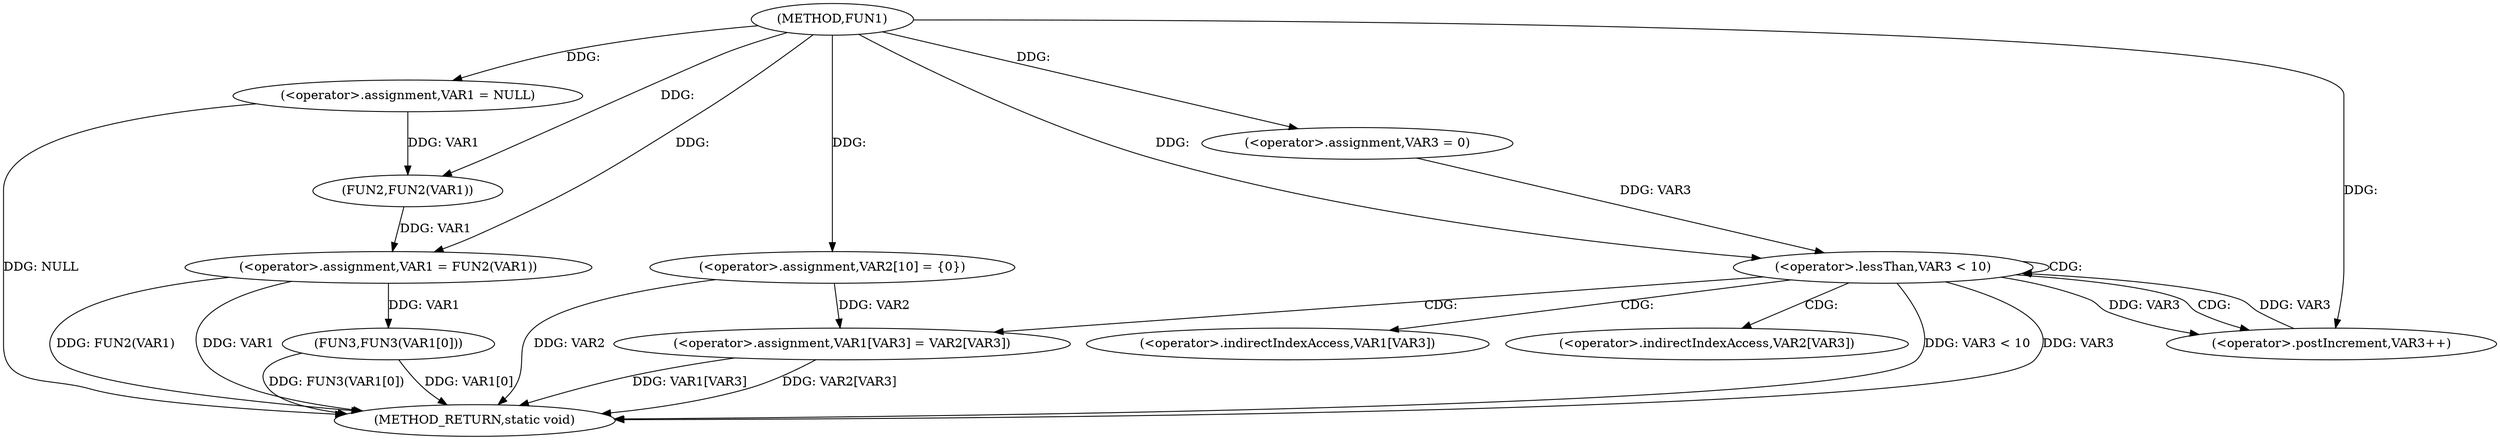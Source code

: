 digraph FUN1 {  
"1000100" [label = "(METHOD,FUN1)" ]
"1000136" [label = "(METHOD_RETURN,static void)" ]
"1000103" [label = "(<operator>.assignment,VAR1 = NULL)" ]
"1000106" [label = "(<operator>.assignment,VAR1 = FUN2(VAR1))" ]
"1000108" [label = "(FUN2,FUN2(VAR1))" ]
"1000112" [label = "(<operator>.assignment,VAR2[10] = {0})" ]
"1000116" [label = "(<operator>.assignment,VAR3 = 0)" ]
"1000119" [label = "(<operator>.lessThan,VAR3 < 10)" ]
"1000122" [label = "(<operator>.postIncrement,VAR3++)" ]
"1000125" [label = "(<operator>.assignment,VAR1[VAR3] = VAR2[VAR3])" ]
"1000132" [label = "(FUN3,FUN3(VAR1[0]))" ]
"1000126" [label = "(<operator>.indirectIndexAccess,VAR1[VAR3])" ]
"1000129" [label = "(<operator>.indirectIndexAccess,VAR2[VAR3])" ]
  "1000125" -> "1000136"  [ label = "DDG: VAR1[VAR3]"] 
  "1000106" -> "1000136"  [ label = "DDG: FUN2(VAR1)"] 
  "1000106" -> "1000136"  [ label = "DDG: VAR1"] 
  "1000103" -> "1000136"  [ label = "DDG: NULL"] 
  "1000132" -> "1000136"  [ label = "DDG: FUN3(VAR1[0])"] 
  "1000119" -> "1000136"  [ label = "DDG: VAR3 < 10"] 
  "1000125" -> "1000136"  [ label = "DDG: VAR2[VAR3]"] 
  "1000132" -> "1000136"  [ label = "DDG: VAR1[0]"] 
  "1000112" -> "1000136"  [ label = "DDG: VAR2"] 
  "1000119" -> "1000136"  [ label = "DDG: VAR3"] 
  "1000100" -> "1000103"  [ label = "DDG: "] 
  "1000108" -> "1000106"  [ label = "DDG: VAR1"] 
  "1000100" -> "1000106"  [ label = "DDG: "] 
  "1000103" -> "1000108"  [ label = "DDG: VAR1"] 
  "1000100" -> "1000108"  [ label = "DDG: "] 
  "1000100" -> "1000112"  [ label = "DDG: "] 
  "1000100" -> "1000116"  [ label = "DDG: "] 
  "1000116" -> "1000119"  [ label = "DDG: VAR3"] 
  "1000122" -> "1000119"  [ label = "DDG: VAR3"] 
  "1000100" -> "1000119"  [ label = "DDG: "] 
  "1000119" -> "1000122"  [ label = "DDG: VAR3"] 
  "1000100" -> "1000122"  [ label = "DDG: "] 
  "1000112" -> "1000125"  [ label = "DDG: VAR2"] 
  "1000106" -> "1000132"  [ label = "DDG: VAR1"] 
  "1000119" -> "1000129"  [ label = "CDG: "] 
  "1000119" -> "1000125"  [ label = "CDG: "] 
  "1000119" -> "1000119"  [ label = "CDG: "] 
  "1000119" -> "1000122"  [ label = "CDG: "] 
  "1000119" -> "1000126"  [ label = "CDG: "] 
}
